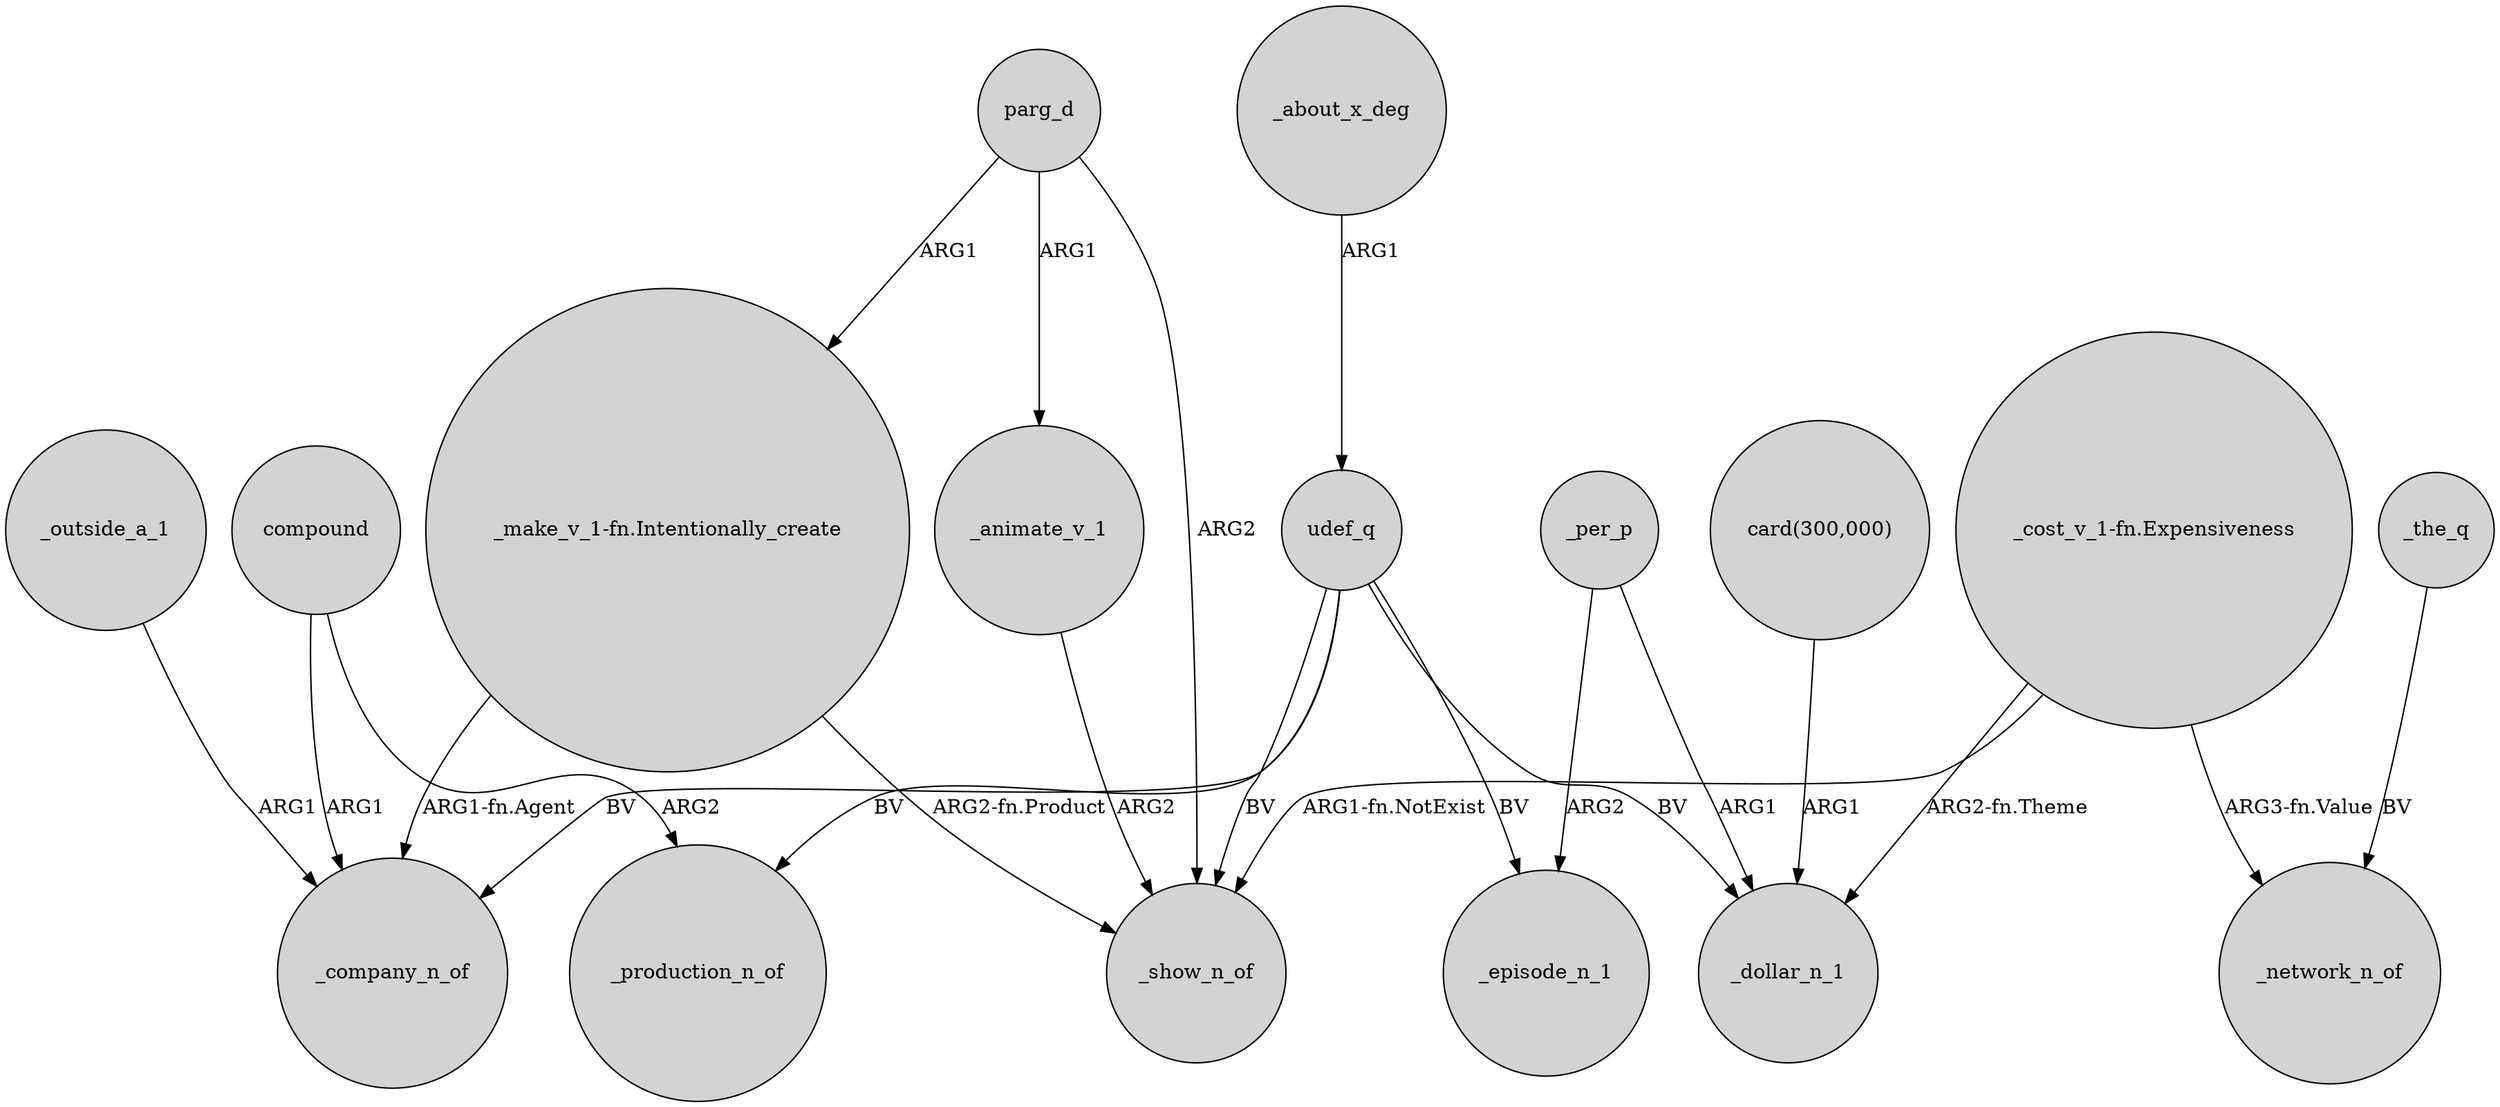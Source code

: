 digraph {
	node [shape=circle style=filled]
	udef_q -> _production_n_of [label=BV]
	"_make_v_1-fn.Intentionally_create" -> _company_n_of [label="ARG1-fn.Agent"]
	udef_q -> _show_n_of [label=BV]
	_outside_a_1 -> _company_n_of [label=ARG1]
	compound -> _production_n_of [label=ARG2]
	parg_d -> "_make_v_1-fn.Intentionally_create" [label=ARG1]
	_about_x_deg -> udef_q [label=ARG1]
	"_cost_v_1-fn.Expensiveness" -> _dollar_n_1 [label="ARG2-fn.Theme"]
	"_make_v_1-fn.Intentionally_create" -> _show_n_of [label="ARG2-fn.Product"]
	compound -> _company_n_of [label=ARG1]
	_the_q -> _network_n_of [label=BV]
	_animate_v_1 -> _show_n_of [label=ARG2]
	_per_p -> _dollar_n_1 [label=ARG1]
	parg_d -> _show_n_of [label=ARG2]
	"card(300,000)" -> _dollar_n_1 [label=ARG1]
	parg_d -> _animate_v_1 [label=ARG1]
	udef_q -> _episode_n_1 [label=BV]
	"_cost_v_1-fn.Expensiveness" -> _network_n_of [label="ARG3-fn.Value"]
	_per_p -> _episode_n_1 [label=ARG2]
	"_cost_v_1-fn.Expensiveness" -> _show_n_of [label="ARG1-fn.NotExist"]
	udef_q -> _company_n_of [label=BV]
	udef_q -> _dollar_n_1 [label=BV]
}

